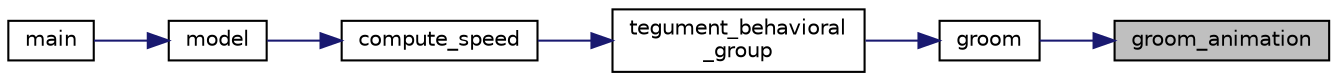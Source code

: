 digraph "groom_animation"
{
 // LATEX_PDF_SIZE
  edge [fontname="Helvetica",fontsize="10",labelfontname="Helvetica",labelfontsize="10"];
  node [fontname="Helvetica",fontsize="10",shape=record];
  rankdir="RL";
  Node1 [label="groom_animation",height=0.2,width=0.4,color="black", fillcolor="grey75", style="filled", fontcolor="black",tooltip="function that make a grooming animation"];
  Node1 -> Node2 [dir="back",color="midnightblue",fontsize="10",style="solid",fontname="Helvetica"];
  Node2 [label="groom",height=0.2,width=0.4,color="black", fillcolor="white", style="filled",URL="$model_8c.html#a059df531c8f30b7a8700a6b1209fd666",tooltip="function that increase physiological tegument variable"];
  Node2 -> Node3 [dir="back",color="midnightblue",fontsize="10",style="solid",fontname="Helvetica"];
  Node3 [label="tegument_behavioral\l_group",height=0.2,width=0.4,color="black", fillcolor="white", style="filled",URL="$model_8c.html#a9b71e438b829313af4267abdfa355e66",tooltip="function that select sub-behavioral group for tegument"];
  Node3 -> Node4 [dir="back",color="midnightblue",fontsize="10",style="solid",fontname="Helvetica"];
  Node4 [label="compute_speed",height=0.2,width=0.4,color="black", fillcolor="white", style="filled",URL="$model_8c.html#a42168e51ee7171713d66b7dcbb41887a",tooltip="function that select behavioral grroup to compute robot's speed based on input"];
  Node4 -> Node5 [dir="back",color="midnightblue",fontsize="10",style="solid",fontname="Helvetica"];
  Node5 [label="model",height=0.2,width=0.4,color="black", fillcolor="white", style="filled",URL="$model_8c.html#afff2d3c32d3cf9812c2844d012a17142",tooltip="Robot model based on our work."];
  Node5 -> Node6 [dir="back",color="midnightblue",fontsize="10",style="solid",fontname="Helvetica"];
  Node6 [label="main",height=0.2,width=0.4,color="black", fillcolor="white", style="filled",URL="$model_8c.html#a0ddf1224851353fc92bfbff6f499fa97",tooltip="Main program function."];
}
